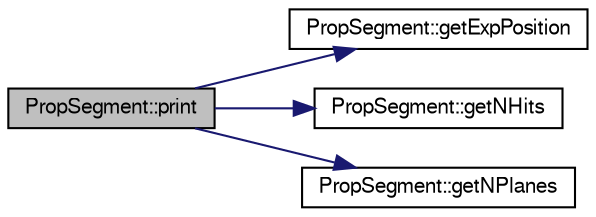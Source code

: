 digraph "PropSegment::print"
{
  bgcolor="transparent";
  edge [fontname="FreeSans",fontsize="10",labelfontname="FreeSans",labelfontsize="10"];
  node [fontname="FreeSans",fontsize="10",shape=record];
  rankdir="LR";
  Node1 [label="PropSegment::print",height=0.2,width=0.4,color="black", fillcolor="grey75", style="filled" fontcolor="black"];
  Node1 -> Node2 [color="midnightblue",fontsize="10",style="solid",fontname="FreeSans"];
  Node2 [label="PropSegment::getExpPosition",height=0.2,width=0.4,color="black",URL="$d0/d1e/classPropSegment.html#a33d7789b109a4815fc5c76d391003df9"];
  Node1 -> Node3 [color="midnightblue",fontsize="10",style="solid",fontname="FreeSans"];
  Node3 [label="PropSegment::getNHits",height=0.2,width=0.4,color="black",URL="$d0/d1e/classPropSegment.html#a9642b31a718683d585cc9f92e0e372c5"];
  Node1 -> Node4 [color="midnightblue",fontsize="10",style="solid",fontname="FreeSans"];
  Node4 [label="PropSegment::getNPlanes",height=0.2,width=0.4,color="black",URL="$d0/d1e/classPropSegment.html#ac9d12f6f1989c4165c36e82622932a12"];
}
